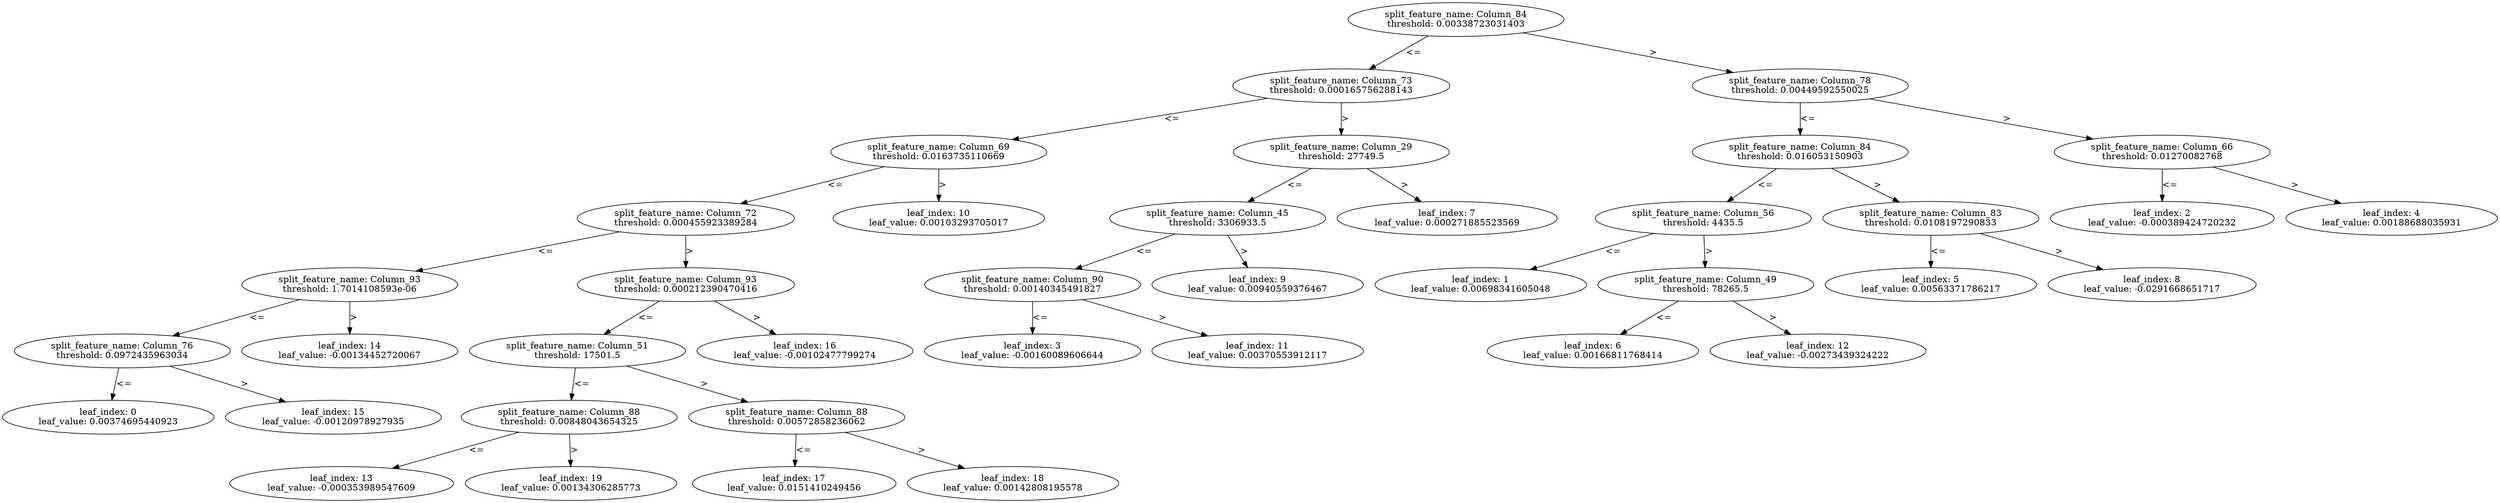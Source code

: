 digraph Tree83 {
	split0 [label="split_feature_name: Column_84\nthreshold: 0.00338723031403"]
	split2 [label="split_feature_name: Column_73\nthreshold: 0.000165756288143"]
	split9 [label="split_feature_name: Column_69\nthreshold: 0.0163735110669"]
	split12 [label="split_feature_name: Column_72\nthreshold: 0.000455923389284"]
	split13 [label="split_feature_name: Column_93\nthreshold: 1.7014108593e-06"]
	split14 [label="split_feature_name: Column_76\nthreshold: 0.0972435963034"]
	leaf0 [label="leaf_index: 0\nleaf_value: 0.00374695440923"]
	split14 -> leaf0 [label="<="]
	leaf15 [label="leaf_index: 15\nleaf_value: -0.00120978927935"]
	split14 -> leaf15 [label=">"]
	split13 -> split14 [label="<="]
	leaf14 [label="leaf_index: 14\nleaf_value: -0.00134452720067"]
	split13 -> leaf14 [label=">"]
	split12 -> split13 [label="<="]
	split15 [label="split_feature_name: Column_93\nthreshold: 0.000212390470416"]
	split16 [label="split_feature_name: Column_51\nthreshold: 17501.5"]
	split18 [label="split_feature_name: Column_88\nthreshold: 0.00848043654325"]
	leaf13 [label="leaf_index: 13\nleaf_value: -0.000353989547609"]
	split18 -> leaf13 [label="<="]
	leaf19 [label="leaf_index: 19\nleaf_value: 0.00134306285773"]
	split18 -> leaf19 [label=">"]
	split16 -> split18 [label="<="]
	split17 [label="split_feature_name: Column_88\nthreshold: 0.00572858236062"]
	leaf17 [label="leaf_index: 17\nleaf_value: 0.0151410249456"]
	split17 -> leaf17 [label="<="]
	leaf18 [label="leaf_index: 18\nleaf_value: 0.00142808195578"]
	split17 -> leaf18 [label=">"]
	split16 -> split17 [label=">"]
	split15 -> split16 [label="<="]
	leaf16 [label="leaf_index: 16\nleaf_value: -0.00102477799274"]
	split15 -> leaf16 [label=">"]
	split12 -> split15 [label=">"]
	split9 -> split12 [label="<="]
	leaf10 [label="leaf_index: 10\nleaf_value: 0.00103293705017"]
	split9 -> leaf10 [label=">"]
	split2 -> split9 [label="<="]
	split6 [label="split_feature_name: Column_29\nthreshold: 27749.5"]
	split8 [label="split_feature_name: Column_45\nthreshold: 3306933.5"]
	split10 [label="split_feature_name: Column_90\nthreshold: 0.00140345491827"]
	leaf3 [label="leaf_index: 3\nleaf_value: -0.00160089606644"]
	split10 -> leaf3 [label="<="]
	leaf11 [label="leaf_index: 11\nleaf_value: 0.00370553912117"]
	split10 -> leaf11 [label=">"]
	split8 -> split10 [label="<="]
	leaf9 [label="leaf_index: 9\nleaf_value: 0.00940559376467"]
	split8 -> leaf9 [label=">"]
	split6 -> split8 [label="<="]
	leaf7 [label="leaf_index: 7\nleaf_value: 0.000271885523569"]
	split6 -> leaf7 [label=">"]
	split2 -> split6 [label=">"]
	split0 -> split2 [label="<="]
	split1 [label="split_feature_name: Column_78\nthreshold: 0.00449592550025"]
	split4 [label="split_feature_name: Column_84\nthreshold: 0.016053150903"]
	split5 [label="split_feature_name: Column_56\nthreshold: 4435.5"]
	leaf1 [label="leaf_index: 1\nleaf_value: 0.00698341605048"]
	split5 -> leaf1 [label="<="]
	split11 [label="split_feature_name: Column_49\nthreshold: 78265.5"]
	leaf6 [label="leaf_index: 6\nleaf_value: 0.00166811768414"]
	split11 -> leaf6 [label="<="]
	leaf12 [label="leaf_index: 12\nleaf_value: -0.00273439324222"]
	split11 -> leaf12 [label=">"]
	split5 -> split11 [label=">"]
	split4 -> split5 [label="<="]
	split7 [label="split_feature_name: Column_83\nthreshold: 0.0108197290833"]
	leaf5 [label="leaf_index: 5\nleaf_value: 0.00563371786217"]
	split7 -> leaf5 [label="<="]
	leaf8 [label="leaf_index: 8\nleaf_value: -0.0291668651717"]
	split7 -> leaf8 [label=">"]
	split4 -> split7 [label=">"]
	split1 -> split4 [label="<="]
	split3 [label="split_feature_name: Column_66\nthreshold: 0.01270082768"]
	leaf2 [label="leaf_index: 2\nleaf_value: -0.000389424720232"]
	split3 -> leaf2 [label="<="]
	leaf4 [label="leaf_index: 4\nleaf_value: 0.00188688035931"]
	split3 -> leaf4 [label=">"]
	split1 -> split3 [label=">"]
	split0 -> split1 [label=">"]
}
